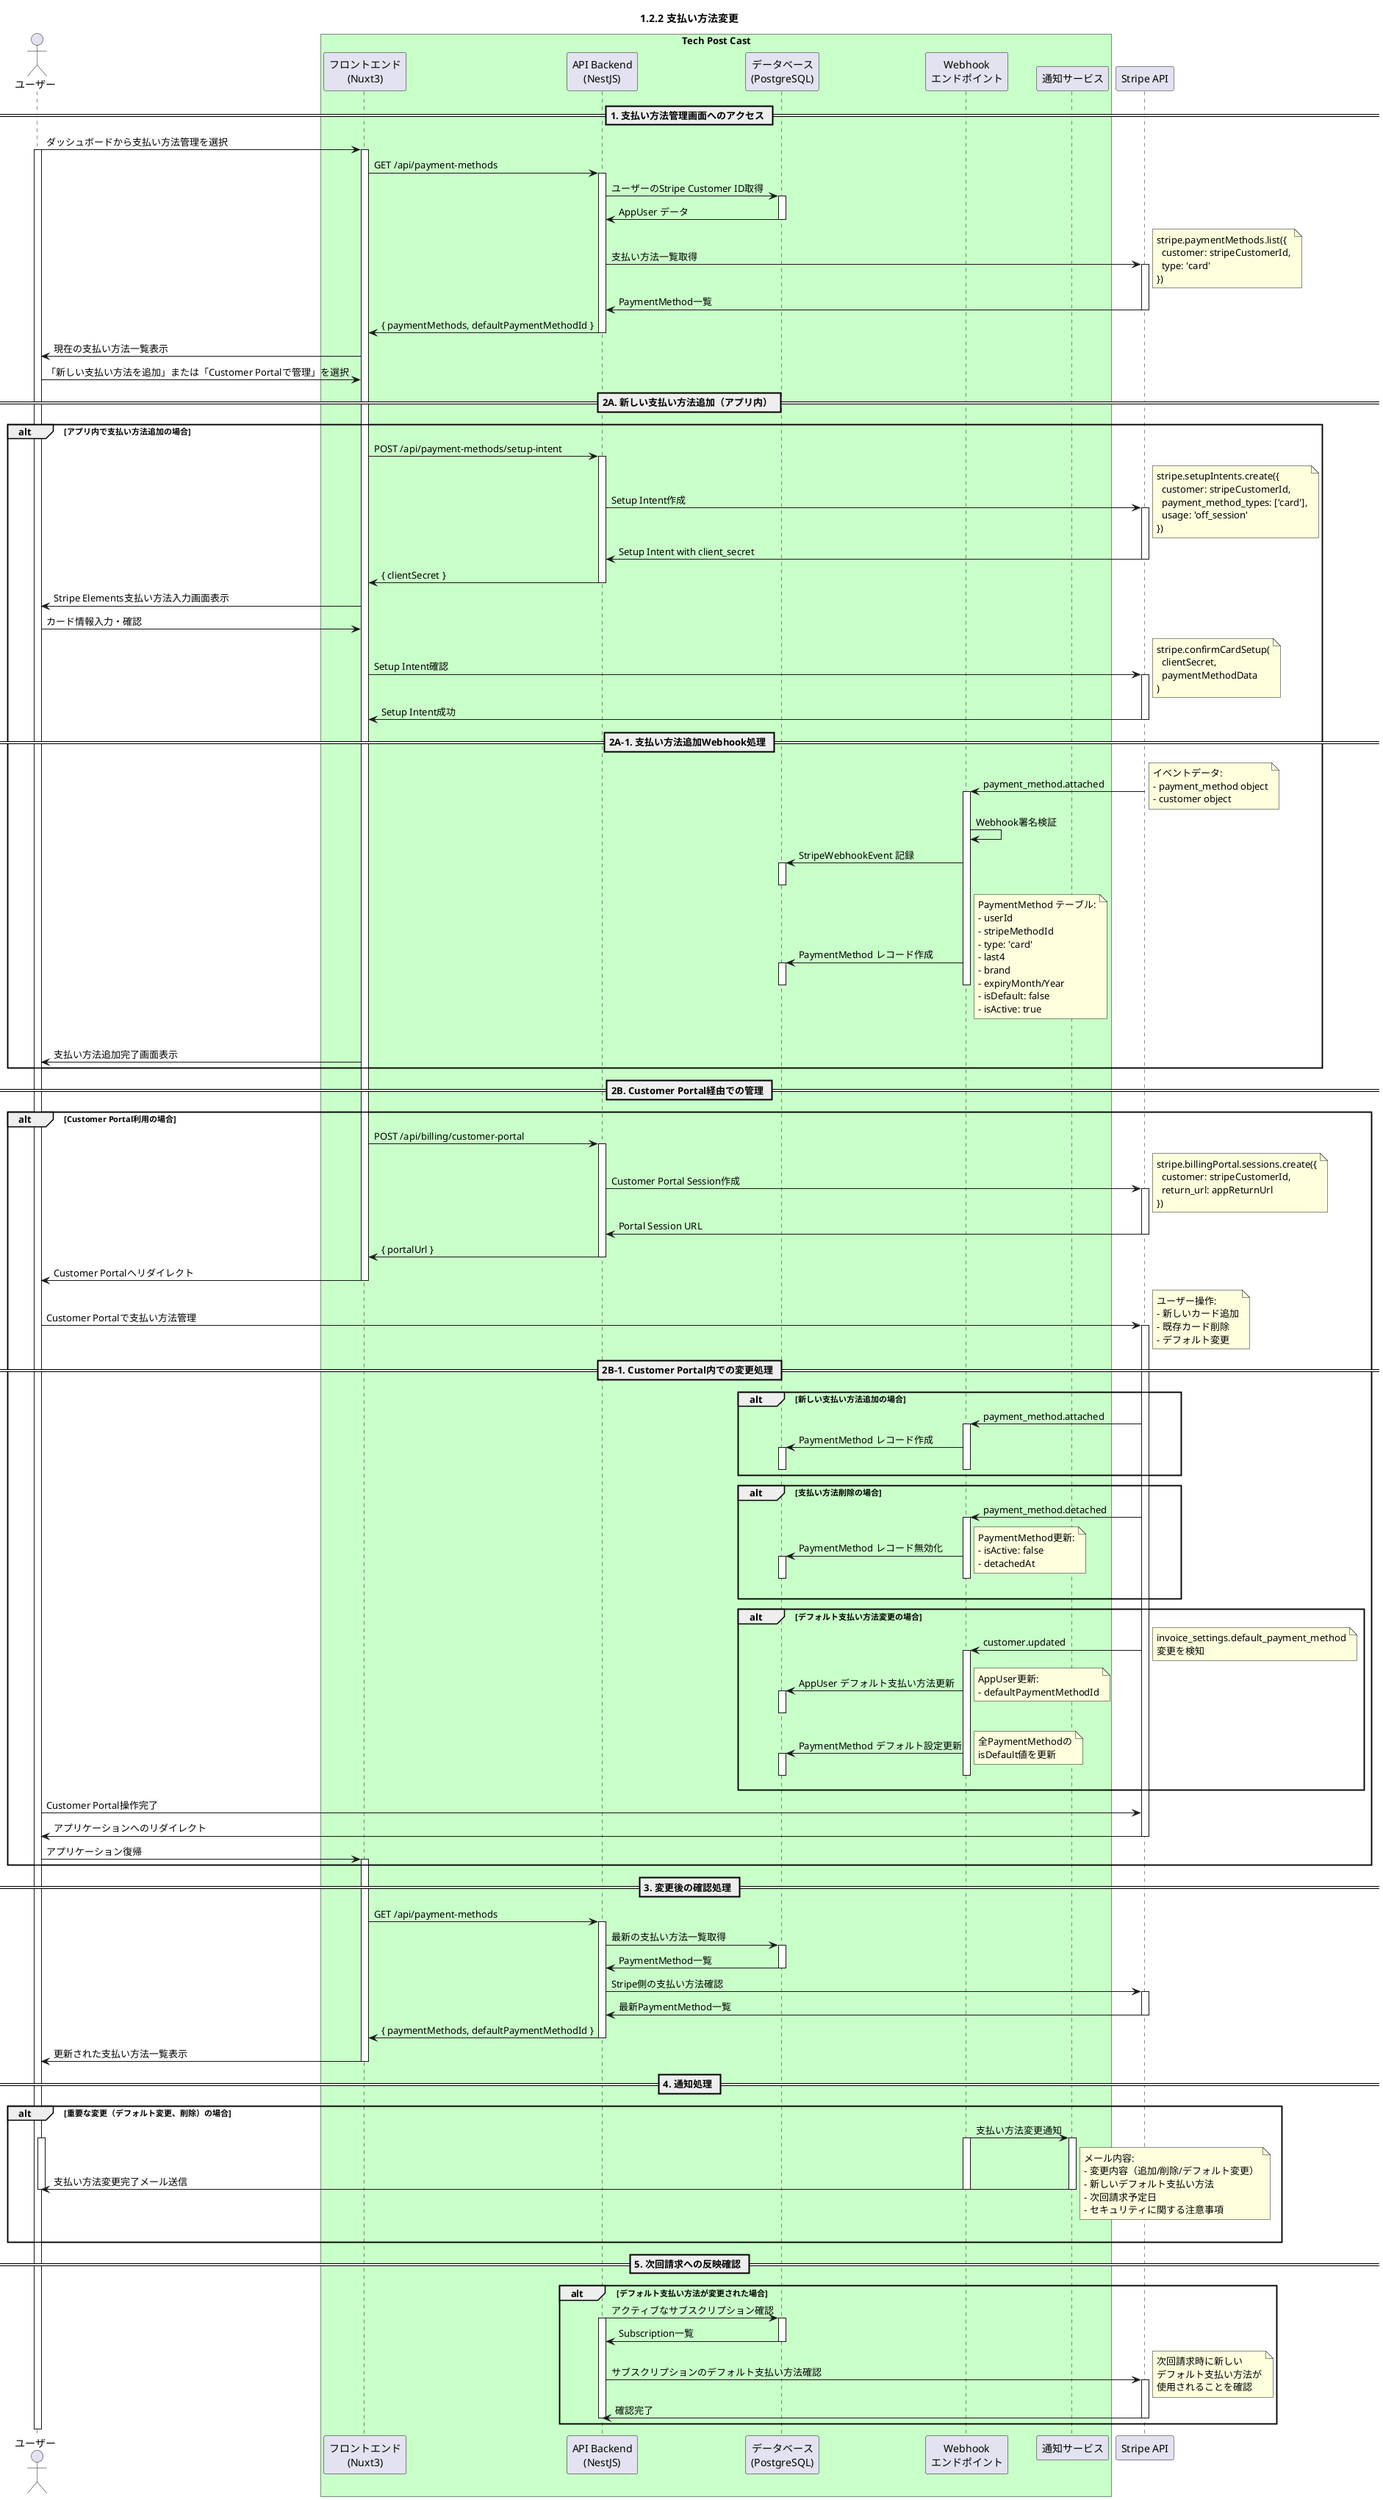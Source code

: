 @startuml 支払い方法変更
title 1.2.2 支払い方法変更

actor "ユーザー" as User

box "Tech Post Cast" #TECHNOLOGY
  participant "フロントエンド\n(Nuxt3)" as Frontend
  participant "API Backend\n(NestJS)" as Backend
  participant "データベース\n(PostgreSQL)" as DB
  participant "Webhook\nエンドポイント" as Webhook
  participant "通知サービス" as Notification
end box

participant "Stripe API" as Stripe

== 1. 支払い方法管理画面へのアクセス ==

User -> Frontend: ダッシュボードから支払い方法管理を選択
activate User
activate Frontend

Frontend -> Backend: GET /api/payment-methods
activate Backend

Backend -> DB: ユーザーのStripe Customer ID取得
activate DB
DB -> Backend: AppUser データ
deactivate DB

Backend -> Stripe: 支払い方法一覧取得
activate Stripe
note right: stripe.paymentMethods.list({\n  customer: stripeCustomerId,\n  type: 'card'\n})
Stripe -> Backend: PaymentMethod一覧
deactivate Stripe

Backend -> Frontend: { paymentMethods, defaultPaymentMethodId }
deactivate Backend

Frontend -> User: 現在の支払い方法一覧表示
User -> Frontend: 「新しい支払い方法を追加」または「Customer Portalで管理」を選択

== 2A. 新しい支払い方法追加（アプリ内） ==

alt アプリ内で支払い方法追加の場合
    Frontend -> Backend: POST /api/payment-methods/setup-intent
    activate Backend
    
    Backend -> Stripe: Setup Intent作成
    activate Stripe
    note right: stripe.setupIntents.create({\n  customer: stripeCustomerId,\n  payment_method_types: ['card'],\n  usage: 'off_session'\n})
    Stripe -> Backend: Setup Intent with client_secret
    deactivate Stripe
    
    Backend -> Frontend: { clientSecret }
    deactivate Backend
    
    Frontend -> User: Stripe Elements支払い方法入力画面表示
    User -> Frontend: カード情報入力・確認
    
    Frontend -> Stripe: Setup Intent確認
    activate Stripe
    note right: stripe.confirmCardSetup(\n  clientSecret,\n  paymentMethodData\n)
    Stripe -> Frontend: Setup Intent成功
    deactivate Stripe
    
    == 2A-1. 支払い方法追加Webhook処理 ==
    
    Stripe -> Webhook: payment_method.attached
    activate Webhook
    note right: イベントデータ:\n- payment_method object\n- customer object
    
    Webhook -> Webhook: Webhook署名検証
    
    Webhook -> DB: StripeWebhookEvent 記録
    activate DB
    deactivate DB
    
    Webhook -> DB: PaymentMethod レコード作成
    activate DB
    note right: PaymentMethod テーブル:\n- userId\n- stripeMethodId\n- type: 'card'\n- last4\n- brand\n- expiryMonth/Year\n- isDefault: false\n- isActive: true
    deactivate DB
    
    deactivate Webhook
    
    Frontend -> User: 支払い方法追加完了画面表示
end

== 2B. Customer Portal経由での管理 ==

alt Customer Portal利用の場合
    Frontend -> Backend: POST /api/billing/customer-portal
    activate Backend
    
    Backend -> Stripe: Customer Portal Session作成
    activate Stripe
    note right: stripe.billingPortal.sessions.create({\n  customer: stripeCustomerId,\n  return_url: appReturnUrl\n})
    Stripe -> Backend: Portal Session URL
    deactivate Stripe
    
    Backend -> Frontend: { portalUrl }
    deactivate Backend
    
    Frontend -> User: Customer Portalへリダイレクト
    deactivate Frontend
    
    User -> Stripe: Customer Portalで支払い方法管理
    activate Stripe
    note right: ユーザー操作:\n- 新しいカード追加\n- 既存カード削除\n- デフォルト変更
    
    == 2B-1. Customer Portal内での変更処理 ==
    
    alt 新しい支払い方法追加の場合
        Stripe -> Webhook: payment_method.attached
        activate Webhook
        
        Webhook -> DB: PaymentMethod レコード作成
        activate DB
        deactivate DB
        deactivate Webhook
    end
    
    alt 支払い方法削除の場合
        Stripe -> Webhook: payment_method.detached
        activate Webhook
        
        Webhook -> DB: PaymentMethod レコード無効化
        activate DB
        note right: PaymentMethod更新:\n- isActive: false\n- detachedAt
        deactivate DB
        deactivate Webhook
    end
    
    alt デフォルト支払い方法変更の場合
        Stripe -> Webhook: customer.updated
        activate Webhook
        note right: invoice_settings.default_payment_method\n変更を検知
        
        Webhook -> DB: AppUser デフォルト支払い方法更新
        activate DB
        note right: AppUser更新:\n- defaultPaymentMethodId
        deactivate DB
        
        Webhook -> DB: PaymentMethod デフォルト設定更新
        activate DB
        note right: 全PaymentMethodの\nisDefault値を更新
        deactivate DB
        deactivate Webhook
    end
    
    User -> Stripe: Customer Portal操作完了
    Stripe -> User: アプリケーションへのリダイレクト
    deactivate Stripe
    
    User -> Frontend: アプリケーション復帰
    activate Frontend
end

== 3. 変更後の確認処理 ==

Frontend -> Backend: GET /api/payment-methods
activate Backend

Backend -> DB: 最新の支払い方法一覧取得
activate DB
DB -> Backend: PaymentMethod一覧
deactivate DB

Backend -> Stripe: Stripe側の支払い方法確認
activate Stripe
Stripe -> Backend: 最新PaymentMethod一覧
deactivate Stripe

Backend -> Frontend: { paymentMethods, defaultPaymentMethodId }
deactivate Backend

Frontend -> User: 更新された支払い方法一覧表示
deactivate Frontend

== 4. 通知処理 ==

alt 重要な変更（デフォルト変更、削除）の場合
    Webhook -> Notification: 支払い方法変更通知
    activate Webhook
    activate Notification
    activate User
    Notification -> User: 支払い方法変更完了メール送信
    note right: メール内容:\n- 変更内容（追加/削除/デフォルト変更）\n- 新しいデフォルト支払い方法\n- 次回請求予定日\n- セキュリティに関する注意事項
    |||
    deactivate User
    deactivate Notification
    deactivate Webhook
end

== 5. 次回請求への反映確認 ==

alt デフォルト支払い方法が変更された場合
    Backend -> DB: アクティブなサブスクリプション確認
    activate Backend
    activate DB
    DB -> Backend: Subscription一覧
    deactivate DB
    
    Backend -> Stripe: サブスクリプションのデフォルト支払い方法確認
    activate Stripe
    note right: 次回請求時に新しい\nデフォルト支払い方法が\n使用されることを確認
    Stripe -> Backend: 確認完了
    deactivate Stripe
    deactivate Backend
end

deactivate User

@enduml